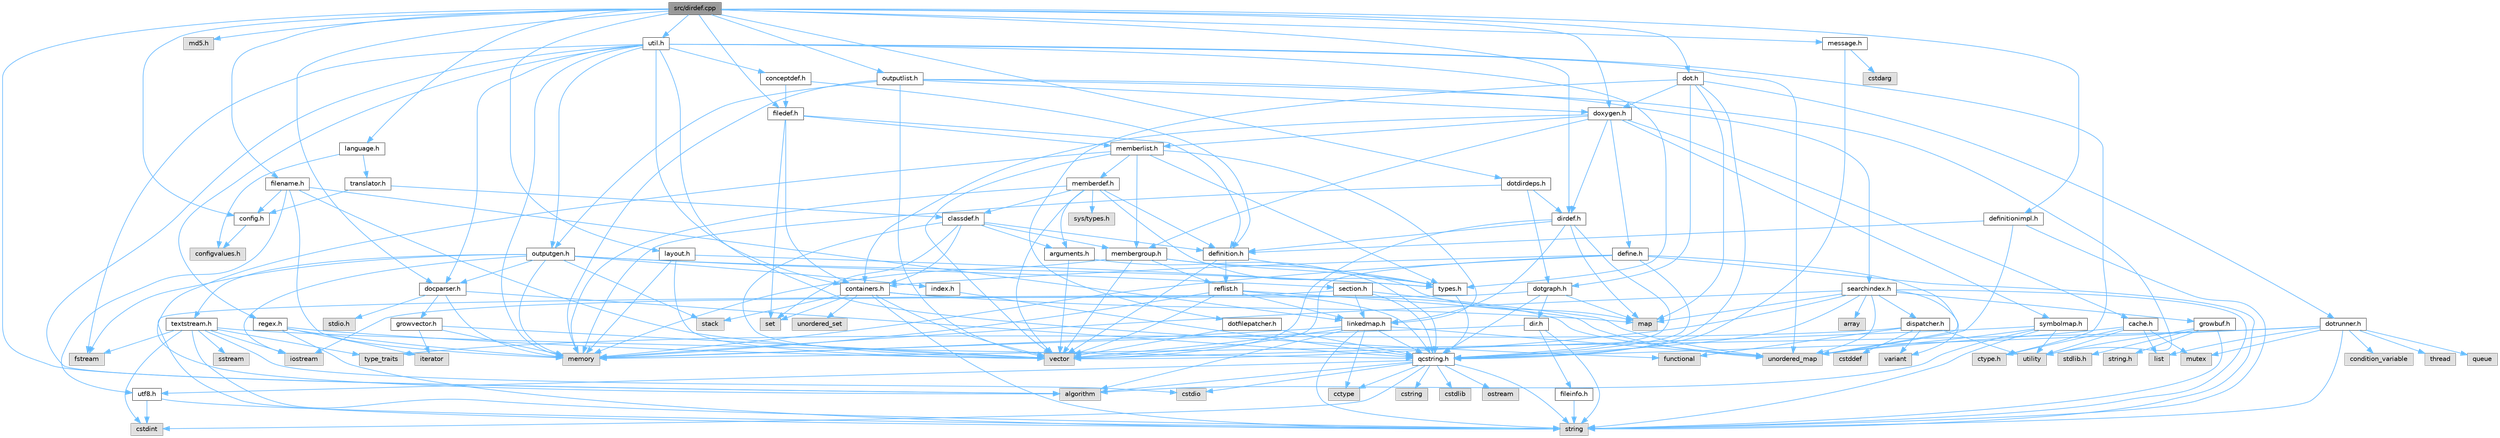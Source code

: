 digraph "src/dirdef.cpp"
{
 // INTERACTIVE_SVG=YES
 // LATEX_PDF_SIZE
  bgcolor="transparent";
  edge [fontname=Helvetica,fontsize=10,labelfontname=Helvetica,labelfontsize=10];
  node [fontname=Helvetica,fontsize=10,shape=box,height=0.2,width=0.4];
  Node1 [label="src/dirdef.cpp",height=0.2,width=0.4,color="gray40", fillcolor="grey60", style="filled", fontcolor="black",tooltip=" "];
  Node1 -> Node2 [color="steelblue1",style="solid"];
  Node2 [label="algorithm",height=0.2,width=0.4,color="grey60", fillcolor="#E0E0E0", style="filled",tooltip=" "];
  Node1 -> Node3 [color="steelblue1",style="solid"];
  Node3 [label="dirdef.h",height=0.2,width=0.4,color="grey40", fillcolor="white", style="filled",URL="$d6/d15/dirdef_8h.html",tooltip=" "];
  Node3 -> Node4 [color="steelblue1",style="solid"];
  Node4 [label="vector",height=0.2,width=0.4,color="grey60", fillcolor="#E0E0E0", style="filled",tooltip=" "];
  Node3 -> Node5 [color="steelblue1",style="solid"];
  Node5 [label="map",height=0.2,width=0.4,color="grey60", fillcolor="#E0E0E0", style="filled",tooltip=" "];
  Node3 -> Node6 [color="steelblue1",style="solid"];
  Node6 [label="qcstring.h",height=0.2,width=0.4,color="grey40", fillcolor="white", style="filled",URL="$d7/d5c/qcstring_8h.html",tooltip=" "];
  Node6 -> Node7 [color="steelblue1",style="solid"];
  Node7 [label="string",height=0.2,width=0.4,color="grey60", fillcolor="#E0E0E0", style="filled",tooltip=" "];
  Node6 -> Node2 [color="steelblue1",style="solid"];
  Node6 -> Node8 [color="steelblue1",style="solid"];
  Node8 [label="cctype",height=0.2,width=0.4,color="grey60", fillcolor="#E0E0E0", style="filled",tooltip=" "];
  Node6 -> Node9 [color="steelblue1",style="solid"];
  Node9 [label="cstring",height=0.2,width=0.4,color="grey60", fillcolor="#E0E0E0", style="filled",tooltip=" "];
  Node6 -> Node10 [color="steelblue1",style="solid"];
  Node10 [label="cstdio",height=0.2,width=0.4,color="grey60", fillcolor="#E0E0E0", style="filled",tooltip=" "];
  Node6 -> Node11 [color="steelblue1",style="solid"];
  Node11 [label="cstdlib",height=0.2,width=0.4,color="grey60", fillcolor="#E0E0E0", style="filled",tooltip=" "];
  Node6 -> Node12 [color="steelblue1",style="solid"];
  Node12 [label="cstdint",height=0.2,width=0.4,color="grey60", fillcolor="#E0E0E0", style="filled",tooltip=" "];
  Node6 -> Node13 [color="steelblue1",style="solid"];
  Node13 [label="ostream",height=0.2,width=0.4,color="grey60", fillcolor="#E0E0E0", style="filled",tooltip=" "];
  Node6 -> Node14 [color="steelblue1",style="solid"];
  Node14 [label="utf8.h",height=0.2,width=0.4,color="grey40", fillcolor="white", style="filled",URL="$db/d7c/utf8_8h.html",tooltip="Various UTF8 related helper functions."];
  Node14 -> Node12 [color="steelblue1",style="solid"];
  Node14 -> Node7 [color="steelblue1",style="solid"];
  Node3 -> Node15 [color="steelblue1",style="solid"];
  Node15 [label="linkedmap.h",height=0.2,width=0.4,color="grey40", fillcolor="white", style="filled",URL="$da/de1/linkedmap_8h.html",tooltip=" "];
  Node15 -> Node16 [color="steelblue1",style="solid"];
  Node16 [label="unordered_map",height=0.2,width=0.4,color="grey60", fillcolor="#E0E0E0", style="filled",tooltip=" "];
  Node15 -> Node4 [color="steelblue1",style="solid"];
  Node15 -> Node17 [color="steelblue1",style="solid"];
  Node17 [label="memory",height=0.2,width=0.4,color="grey60", fillcolor="#E0E0E0", style="filled",tooltip=" "];
  Node15 -> Node7 [color="steelblue1",style="solid"];
  Node15 -> Node2 [color="steelblue1",style="solid"];
  Node15 -> Node8 [color="steelblue1",style="solid"];
  Node15 -> Node6 [color="steelblue1",style="solid"];
  Node3 -> Node18 [color="steelblue1",style="solid"];
  Node18 [label="definition.h",height=0.2,width=0.4,color="grey40", fillcolor="white", style="filled",URL="$df/da1/definition_8h.html",tooltip=" "];
  Node18 -> Node4 [color="steelblue1",style="solid"];
  Node18 -> Node19 [color="steelblue1",style="solid"];
  Node19 [label="types.h",height=0.2,width=0.4,color="grey40", fillcolor="white", style="filled",URL="$d9/d49/types_8h.html",tooltip="This file contains a number of basic enums and types."];
  Node19 -> Node6 [color="steelblue1",style="solid"];
  Node18 -> Node20 [color="steelblue1",style="solid"];
  Node20 [label="reflist.h",height=0.2,width=0.4,color="grey40", fillcolor="white", style="filled",URL="$d1/d02/reflist_8h.html",tooltip=" "];
  Node20 -> Node4 [color="steelblue1",style="solid"];
  Node20 -> Node16 [color="steelblue1",style="solid"];
  Node20 -> Node17 [color="steelblue1",style="solid"];
  Node20 -> Node6 [color="steelblue1",style="solid"];
  Node20 -> Node15 [color="steelblue1",style="solid"];
  Node1 -> Node21 [color="steelblue1",style="solid"];
  Node21 [label="md5.h",height=0.2,width=0.4,color="grey60", fillcolor="#E0E0E0", style="filled",tooltip=" "];
  Node1 -> Node22 [color="steelblue1",style="solid"];
  Node22 [label="filename.h",height=0.2,width=0.4,color="grey40", fillcolor="white", style="filled",URL="$dc/dd6/filename_8h.html",tooltip=" "];
  Node22 -> Node17 [color="steelblue1",style="solid"];
  Node22 -> Node4 [color="steelblue1",style="solid"];
  Node22 -> Node15 [color="steelblue1",style="solid"];
  Node22 -> Node23 [color="steelblue1",style="solid"];
  Node23 [label="config.h",height=0.2,width=0.4,color="grey40", fillcolor="white", style="filled",URL="$db/d16/config_8h.html",tooltip=" "];
  Node23 -> Node24 [color="steelblue1",style="solid"];
  Node24 [label="configvalues.h",height=0.2,width=0.4,color="grey60", fillcolor="#E0E0E0", style="filled",tooltip=" "];
  Node22 -> Node14 [color="steelblue1",style="solid"];
  Node1 -> Node25 [color="steelblue1",style="solid"];
  Node25 [label="doxygen.h",height=0.2,width=0.4,color="grey40", fillcolor="white", style="filled",URL="$d1/da1/doxygen_8h.html",tooltip=" "];
  Node25 -> Node26 [color="steelblue1",style="solid"];
  Node26 [label="containers.h",height=0.2,width=0.4,color="grey40", fillcolor="white", style="filled",URL="$d5/d75/containers_8h.html",tooltip=" "];
  Node26 -> Node4 [color="steelblue1",style="solid"];
  Node26 -> Node7 [color="steelblue1",style="solid"];
  Node26 -> Node27 [color="steelblue1",style="solid"];
  Node27 [label="set",height=0.2,width=0.4,color="grey60", fillcolor="#E0E0E0", style="filled",tooltip=" "];
  Node26 -> Node5 [color="steelblue1",style="solid"];
  Node26 -> Node28 [color="steelblue1",style="solid"];
  Node28 [label="unordered_set",height=0.2,width=0.4,color="grey60", fillcolor="#E0E0E0", style="filled",tooltip=" "];
  Node26 -> Node16 [color="steelblue1",style="solid"];
  Node26 -> Node29 [color="steelblue1",style="solid"];
  Node29 [label="stack",height=0.2,width=0.4,color="grey60", fillcolor="#E0E0E0", style="filled",tooltip=" "];
  Node25 -> Node30 [color="steelblue1",style="solid"];
  Node30 [label="membergroup.h",height=0.2,width=0.4,color="grey40", fillcolor="white", style="filled",URL="$d9/d11/membergroup_8h.html",tooltip=" "];
  Node30 -> Node4 [color="steelblue1",style="solid"];
  Node30 -> Node5 [color="steelblue1",style="solid"];
  Node30 -> Node17 [color="steelblue1",style="solid"];
  Node30 -> Node19 [color="steelblue1",style="solid"];
  Node30 -> Node20 [color="steelblue1",style="solid"];
  Node25 -> Node3 [color="steelblue1",style="solid"];
  Node25 -> Node31 [color="steelblue1",style="solid"];
  Node31 [label="memberlist.h",height=0.2,width=0.4,color="grey40", fillcolor="white", style="filled",URL="$dd/d78/memberlist_8h.html",tooltip=" "];
  Node31 -> Node4 [color="steelblue1",style="solid"];
  Node31 -> Node2 [color="steelblue1",style="solid"];
  Node31 -> Node32 [color="steelblue1",style="solid"];
  Node32 [label="memberdef.h",height=0.2,width=0.4,color="grey40", fillcolor="white", style="filled",URL="$d4/d46/memberdef_8h.html",tooltip=" "];
  Node32 -> Node4 [color="steelblue1",style="solid"];
  Node32 -> Node17 [color="steelblue1",style="solid"];
  Node32 -> Node33 [color="steelblue1",style="solid"];
  Node33 [label="sys/types.h",height=0.2,width=0.4,color="grey60", fillcolor="#E0E0E0", style="filled",tooltip=" "];
  Node32 -> Node19 [color="steelblue1",style="solid"];
  Node32 -> Node18 [color="steelblue1",style="solid"];
  Node32 -> Node34 [color="steelblue1",style="solid"];
  Node34 [label="arguments.h",height=0.2,width=0.4,color="grey40", fillcolor="white", style="filled",URL="$df/d9b/arguments_8h.html",tooltip=" "];
  Node34 -> Node4 [color="steelblue1",style="solid"];
  Node34 -> Node6 [color="steelblue1",style="solid"];
  Node32 -> Node35 [color="steelblue1",style="solid"];
  Node35 [label="classdef.h",height=0.2,width=0.4,color="grey40", fillcolor="white", style="filled",URL="$d1/da6/classdef_8h.html",tooltip=" "];
  Node35 -> Node4 [color="steelblue1",style="solid"];
  Node35 -> Node27 [color="steelblue1",style="solid"];
  Node35 -> Node26 [color="steelblue1",style="solid"];
  Node35 -> Node18 [color="steelblue1",style="solid"];
  Node35 -> Node34 [color="steelblue1",style="solid"];
  Node35 -> Node30 [color="steelblue1",style="solid"];
  Node31 -> Node15 [color="steelblue1",style="solid"];
  Node31 -> Node19 [color="steelblue1",style="solid"];
  Node31 -> Node30 [color="steelblue1",style="solid"];
  Node25 -> Node36 [color="steelblue1",style="solid"];
  Node36 [label="define.h",height=0.2,width=0.4,color="grey40", fillcolor="white", style="filled",URL="$df/d67/define_8h.html",tooltip=" "];
  Node36 -> Node4 [color="steelblue1",style="solid"];
  Node36 -> Node17 [color="steelblue1",style="solid"];
  Node36 -> Node7 [color="steelblue1",style="solid"];
  Node36 -> Node16 [color="steelblue1",style="solid"];
  Node36 -> Node6 [color="steelblue1",style="solid"];
  Node36 -> Node26 [color="steelblue1",style="solid"];
  Node25 -> Node37 [color="steelblue1",style="solid"];
  Node37 [label="cache.h",height=0.2,width=0.4,color="grey40", fillcolor="white", style="filled",URL="$d3/d26/cache_8h.html",tooltip=" "];
  Node37 -> Node38 [color="steelblue1",style="solid"];
  Node38 [label="list",height=0.2,width=0.4,color="grey60", fillcolor="#E0E0E0", style="filled",tooltip=" "];
  Node37 -> Node16 [color="steelblue1",style="solid"];
  Node37 -> Node39 [color="steelblue1",style="solid"];
  Node39 [label="mutex",height=0.2,width=0.4,color="grey60", fillcolor="#E0E0E0", style="filled",tooltip=" "];
  Node37 -> Node40 [color="steelblue1",style="solid"];
  Node40 [label="utility",height=0.2,width=0.4,color="grey60", fillcolor="#E0E0E0", style="filled",tooltip=" "];
  Node37 -> Node41 [color="steelblue1",style="solid"];
  Node41 [label="ctype.h",height=0.2,width=0.4,color="grey60", fillcolor="#E0E0E0", style="filled",tooltip=" "];
  Node25 -> Node42 [color="steelblue1",style="solid"];
  Node42 [label="symbolmap.h",height=0.2,width=0.4,color="grey40", fillcolor="white", style="filled",URL="$d7/ddd/symbolmap_8h.html",tooltip=" "];
  Node42 -> Node2 [color="steelblue1",style="solid"];
  Node42 -> Node16 [color="steelblue1",style="solid"];
  Node42 -> Node4 [color="steelblue1",style="solid"];
  Node42 -> Node7 [color="steelblue1",style="solid"];
  Node42 -> Node40 [color="steelblue1",style="solid"];
  Node1 -> Node43 [color="steelblue1",style="solid"];
  Node43 [label="util.h",height=0.2,width=0.4,color="grey40", fillcolor="white", style="filled",URL="$d8/d3c/util_8h.html",tooltip="A bunch of utility functions."];
  Node43 -> Node17 [color="steelblue1",style="solid"];
  Node43 -> Node16 [color="steelblue1",style="solid"];
  Node43 -> Node2 [color="steelblue1",style="solid"];
  Node43 -> Node44 [color="steelblue1",style="solid"];
  Node44 [label="functional",height=0.2,width=0.4,color="grey60", fillcolor="#E0E0E0", style="filled",tooltip=" "];
  Node43 -> Node45 [color="steelblue1",style="solid"];
  Node45 [label="fstream",height=0.2,width=0.4,color="grey60", fillcolor="#E0E0E0", style="filled",tooltip=" "];
  Node43 -> Node41 [color="steelblue1",style="solid"];
  Node43 -> Node19 [color="steelblue1",style="solid"];
  Node43 -> Node46 [color="steelblue1",style="solid"];
  Node46 [label="docparser.h",height=0.2,width=0.4,color="grey40", fillcolor="white", style="filled",URL="$de/d9c/docparser_8h.html",tooltip=" "];
  Node46 -> Node47 [color="steelblue1",style="solid"];
  Node47 [label="stdio.h",height=0.2,width=0.4,color="grey60", fillcolor="#E0E0E0", style="filled",tooltip=" "];
  Node46 -> Node17 [color="steelblue1",style="solid"];
  Node46 -> Node6 [color="steelblue1",style="solid"];
  Node46 -> Node48 [color="steelblue1",style="solid"];
  Node48 [label="growvector.h",height=0.2,width=0.4,color="grey40", fillcolor="white", style="filled",URL="$d7/d50/growvector_8h.html",tooltip=" "];
  Node48 -> Node4 [color="steelblue1",style="solid"];
  Node48 -> Node17 [color="steelblue1",style="solid"];
  Node48 -> Node49 [color="steelblue1",style="solid"];
  Node49 [label="iterator",height=0.2,width=0.4,color="grey60", fillcolor="#E0E0E0", style="filled",tooltip=" "];
  Node43 -> Node26 [color="steelblue1",style="solid"];
  Node43 -> Node50 [color="steelblue1",style="solid"];
  Node50 [label="outputgen.h",height=0.2,width=0.4,color="grey40", fillcolor="white", style="filled",URL="$df/d06/outputgen_8h.html",tooltip=" "];
  Node50 -> Node17 [color="steelblue1",style="solid"];
  Node50 -> Node29 [color="steelblue1",style="solid"];
  Node50 -> Node51 [color="steelblue1",style="solid"];
  Node51 [label="iostream",height=0.2,width=0.4,color="grey60", fillcolor="#E0E0E0", style="filled",tooltip=" "];
  Node50 -> Node45 [color="steelblue1",style="solid"];
  Node50 -> Node19 [color="steelblue1",style="solid"];
  Node50 -> Node52 [color="steelblue1",style="solid"];
  Node52 [label="index.h",height=0.2,width=0.4,color="grey40", fillcolor="white", style="filled",URL="$d1/db5/index_8h.html",tooltip=" "];
  Node52 -> Node6 [color="steelblue1",style="solid"];
  Node50 -> Node53 [color="steelblue1",style="solid"];
  Node53 [label="section.h",height=0.2,width=0.4,color="grey40", fillcolor="white", style="filled",URL="$d1/d2a/section_8h.html",tooltip=" "];
  Node53 -> Node7 [color="steelblue1",style="solid"];
  Node53 -> Node16 [color="steelblue1",style="solid"];
  Node53 -> Node6 [color="steelblue1",style="solid"];
  Node53 -> Node15 [color="steelblue1",style="solid"];
  Node50 -> Node54 [color="steelblue1",style="solid"];
  Node54 [label="textstream.h",height=0.2,width=0.4,color="grey40", fillcolor="white", style="filled",URL="$d4/d7d/textstream_8h.html",tooltip=" "];
  Node54 -> Node7 [color="steelblue1",style="solid"];
  Node54 -> Node51 [color="steelblue1",style="solid"];
  Node54 -> Node55 [color="steelblue1",style="solid"];
  Node55 [label="sstream",height=0.2,width=0.4,color="grey60", fillcolor="#E0E0E0", style="filled",tooltip=" "];
  Node54 -> Node12 [color="steelblue1",style="solid"];
  Node54 -> Node10 [color="steelblue1",style="solid"];
  Node54 -> Node45 [color="steelblue1",style="solid"];
  Node54 -> Node56 [color="steelblue1",style="solid"];
  Node56 [label="type_traits",height=0.2,width=0.4,color="grey60", fillcolor="#E0E0E0", style="filled",tooltip=" "];
  Node54 -> Node6 [color="steelblue1",style="solid"];
  Node50 -> Node46 [color="steelblue1",style="solid"];
  Node43 -> Node57 [color="steelblue1",style="solid"];
  Node57 [label="regex.h",height=0.2,width=0.4,color="grey40", fillcolor="white", style="filled",URL="$d1/d21/regex_8h.html",tooltip=" "];
  Node57 -> Node17 [color="steelblue1",style="solid"];
  Node57 -> Node7 [color="steelblue1",style="solid"];
  Node57 -> Node4 [color="steelblue1",style="solid"];
  Node57 -> Node49 [color="steelblue1",style="solid"];
  Node43 -> Node58 [color="steelblue1",style="solid"];
  Node58 [label="conceptdef.h",height=0.2,width=0.4,color="grey40", fillcolor="white", style="filled",URL="$da/df1/conceptdef_8h.html",tooltip=" "];
  Node58 -> Node18 [color="steelblue1",style="solid"];
  Node58 -> Node59 [color="steelblue1",style="solid"];
  Node59 [label="filedef.h",height=0.2,width=0.4,color="grey40", fillcolor="white", style="filled",URL="$d4/d3a/filedef_8h.html",tooltip=" "];
  Node59 -> Node27 [color="steelblue1",style="solid"];
  Node59 -> Node18 [color="steelblue1",style="solid"];
  Node59 -> Node31 [color="steelblue1",style="solid"];
  Node59 -> Node26 [color="steelblue1",style="solid"];
  Node1 -> Node60 [color="steelblue1",style="solid"];
  Node60 [label="outputlist.h",height=0.2,width=0.4,color="grey40", fillcolor="white", style="filled",URL="$d2/db9/outputlist_8h.html",tooltip=" "];
  Node60 -> Node40 [color="steelblue1",style="solid"];
  Node60 -> Node4 [color="steelblue1",style="solid"];
  Node60 -> Node17 [color="steelblue1",style="solid"];
  Node60 -> Node50 [color="steelblue1",style="solid"];
  Node60 -> Node61 [color="steelblue1",style="solid"];
  Node61 [label="searchindex.h",height=0.2,width=0.4,color="grey40", fillcolor="white", style="filled",URL="$de/d07/searchindex_8h.html",tooltip="Web server based search engine."];
  Node61 -> Node17 [color="steelblue1",style="solid"];
  Node61 -> Node4 [color="steelblue1",style="solid"];
  Node61 -> Node5 [color="steelblue1",style="solid"];
  Node61 -> Node16 [color="steelblue1",style="solid"];
  Node61 -> Node7 [color="steelblue1",style="solid"];
  Node61 -> Node62 [color="steelblue1",style="solid"];
  Node62 [label="array",height=0.2,width=0.4,color="grey60", fillcolor="#E0E0E0", style="filled",tooltip=" "];
  Node61 -> Node63 [color="steelblue1",style="solid"];
  Node63 [label="variant",height=0.2,width=0.4,color="grey60", fillcolor="#E0E0E0", style="filled",tooltip=" "];
  Node61 -> Node6 [color="steelblue1",style="solid"];
  Node61 -> Node64 [color="steelblue1",style="solid"];
  Node64 [label="growbuf.h",height=0.2,width=0.4,color="grey40", fillcolor="white", style="filled",URL="$dd/d72/growbuf_8h.html",tooltip=" "];
  Node64 -> Node40 [color="steelblue1",style="solid"];
  Node64 -> Node65 [color="steelblue1",style="solid"];
  Node65 [label="stdlib.h",height=0.2,width=0.4,color="grey60", fillcolor="#E0E0E0", style="filled",tooltip=" "];
  Node64 -> Node66 [color="steelblue1",style="solid"];
  Node66 [label="string.h",height=0.2,width=0.4,color="grey60", fillcolor="#E0E0E0", style="filled",tooltip=" "];
  Node64 -> Node7 [color="steelblue1",style="solid"];
  Node61 -> Node67 [color="steelblue1",style="solid"];
  Node67 [label="dispatcher.h",height=0.2,width=0.4,color="grey40", fillcolor="white", style="filled",URL="$da/d73/dispatcher_8h.html",tooltip=" "];
  Node67 -> Node68 [color="steelblue1",style="solid"];
  Node68 [label="cstddef",height=0.2,width=0.4,color="grey60", fillcolor="#E0E0E0", style="filled",tooltip=" "];
  Node67 -> Node40 [color="steelblue1",style="solid"];
  Node67 -> Node44 [color="steelblue1",style="solid"];
  Node67 -> Node63 [color="steelblue1",style="solid"];
  Node67 -> Node56 [color="steelblue1",style="solid"];
  Node60 -> Node25 [color="steelblue1",style="solid"];
  Node1 -> Node69 [color="steelblue1",style="solid"];
  Node69 [label="language.h",height=0.2,width=0.4,color="grey40", fillcolor="white", style="filled",URL="$d8/dce/language_8h.html",tooltip=" "];
  Node69 -> Node70 [color="steelblue1",style="solid"];
  Node70 [label="translator.h",height=0.2,width=0.4,color="grey40", fillcolor="white", style="filled",URL="$d9/df1/translator_8h.html",tooltip=" "];
  Node70 -> Node35 [color="steelblue1",style="solid"];
  Node70 -> Node23 [color="steelblue1",style="solid"];
  Node69 -> Node24 [color="steelblue1",style="solid"];
  Node1 -> Node71 [color="steelblue1",style="solid"];
  Node71 [label="message.h",height=0.2,width=0.4,color="grey40", fillcolor="white", style="filled",URL="$d2/d0d/message_8h.html",tooltip=" "];
  Node71 -> Node72 [color="steelblue1",style="solid"];
  Node72 [label="cstdarg",height=0.2,width=0.4,color="grey60", fillcolor="#E0E0E0", style="filled",tooltip=" "];
  Node71 -> Node6 [color="steelblue1",style="solid"];
  Node1 -> Node73 [color="steelblue1",style="solid"];
  Node73 [label="dot.h",height=0.2,width=0.4,color="grey40", fillcolor="white", style="filled",URL="$d6/d4a/dot_8h.html",tooltip=" "];
  Node73 -> Node5 [color="steelblue1",style="solid"];
  Node73 -> Node6 [color="steelblue1",style="solid"];
  Node73 -> Node74 [color="steelblue1",style="solid"];
  Node74 [label="dotgraph.h",height=0.2,width=0.4,color="grey40", fillcolor="white", style="filled",URL="$d0/daa/dotgraph_8h.html",tooltip=" "];
  Node74 -> Node51 [color="steelblue1",style="solid"];
  Node74 -> Node5 [color="steelblue1",style="solid"];
  Node74 -> Node6 [color="steelblue1",style="solid"];
  Node74 -> Node75 [color="steelblue1",style="solid"];
  Node75 [label="dir.h",height=0.2,width=0.4,color="grey40", fillcolor="white", style="filled",URL="$df/d9c/dir_8h.html",tooltip=" "];
  Node75 -> Node7 [color="steelblue1",style="solid"];
  Node75 -> Node17 [color="steelblue1",style="solid"];
  Node75 -> Node76 [color="steelblue1",style="solid"];
  Node76 [label="fileinfo.h",height=0.2,width=0.4,color="grey40", fillcolor="white", style="filled",URL="$df/d45/fileinfo_8h.html",tooltip=" "];
  Node76 -> Node7 [color="steelblue1",style="solid"];
  Node73 -> Node77 [color="steelblue1",style="solid"];
  Node77 [label="dotfilepatcher.h",height=0.2,width=0.4,color="grey40", fillcolor="white", style="filled",URL="$d3/d38/dotfilepatcher_8h.html",tooltip=" "];
  Node77 -> Node4 [color="steelblue1",style="solid"];
  Node77 -> Node6 [color="steelblue1",style="solid"];
  Node73 -> Node78 [color="steelblue1",style="solid"];
  Node78 [label="dotrunner.h",height=0.2,width=0.4,color="grey40", fillcolor="white", style="filled",URL="$d2/dd1/dotrunner_8h.html",tooltip=" "];
  Node78 -> Node7 [color="steelblue1",style="solid"];
  Node78 -> Node79 [color="steelblue1",style="solid"];
  Node79 [label="thread",height=0.2,width=0.4,color="grey60", fillcolor="#E0E0E0", style="filled",tooltip=" "];
  Node78 -> Node38 [color="steelblue1",style="solid"];
  Node78 -> Node80 [color="steelblue1",style="solid"];
  Node80 [label="queue",height=0.2,width=0.4,color="grey60", fillcolor="#E0E0E0", style="filled",tooltip=" "];
  Node78 -> Node39 [color="steelblue1",style="solid"];
  Node78 -> Node81 [color="steelblue1",style="solid"];
  Node81 [label="condition_variable",height=0.2,width=0.4,color="grey60", fillcolor="#E0E0E0", style="filled",tooltip=" "];
  Node78 -> Node17 [color="steelblue1",style="solid"];
  Node78 -> Node6 [color="steelblue1",style="solid"];
  Node73 -> Node25 [color="steelblue1",style="solid"];
  Node1 -> Node82 [color="steelblue1",style="solid"];
  Node82 [label="dotdirdeps.h",height=0.2,width=0.4,color="grey40", fillcolor="white", style="filled",URL="$d3/dcf/dotdirdeps_8h.html",tooltip=" "];
  Node82 -> Node17 [color="steelblue1",style="solid"];
  Node82 -> Node74 [color="steelblue1",style="solid"];
  Node82 -> Node3 [color="steelblue1",style="solid"];
  Node1 -> Node83 [color="steelblue1",style="solid"];
  Node83 [label="layout.h",height=0.2,width=0.4,color="grey40", fillcolor="white", style="filled",URL="$db/d51/layout_8h.html",tooltip=" "];
  Node83 -> Node17 [color="steelblue1",style="solid"];
  Node83 -> Node4 [color="steelblue1",style="solid"];
  Node83 -> Node19 [color="steelblue1",style="solid"];
  Node1 -> Node23 [color="steelblue1",style="solid"];
  Node1 -> Node46 [color="steelblue1",style="solid"];
  Node1 -> Node84 [color="steelblue1",style="solid"];
  Node84 [label="definitionimpl.h",height=0.2,width=0.4,color="grey40", fillcolor="white", style="filled",URL="$d2/dab/definitionimpl_8h.html",tooltip=" "];
  Node84 -> Node16 [color="steelblue1",style="solid"];
  Node84 -> Node7 [color="steelblue1",style="solid"];
  Node84 -> Node18 [color="steelblue1",style="solid"];
  Node1 -> Node59 [color="steelblue1",style="solid"];
}

